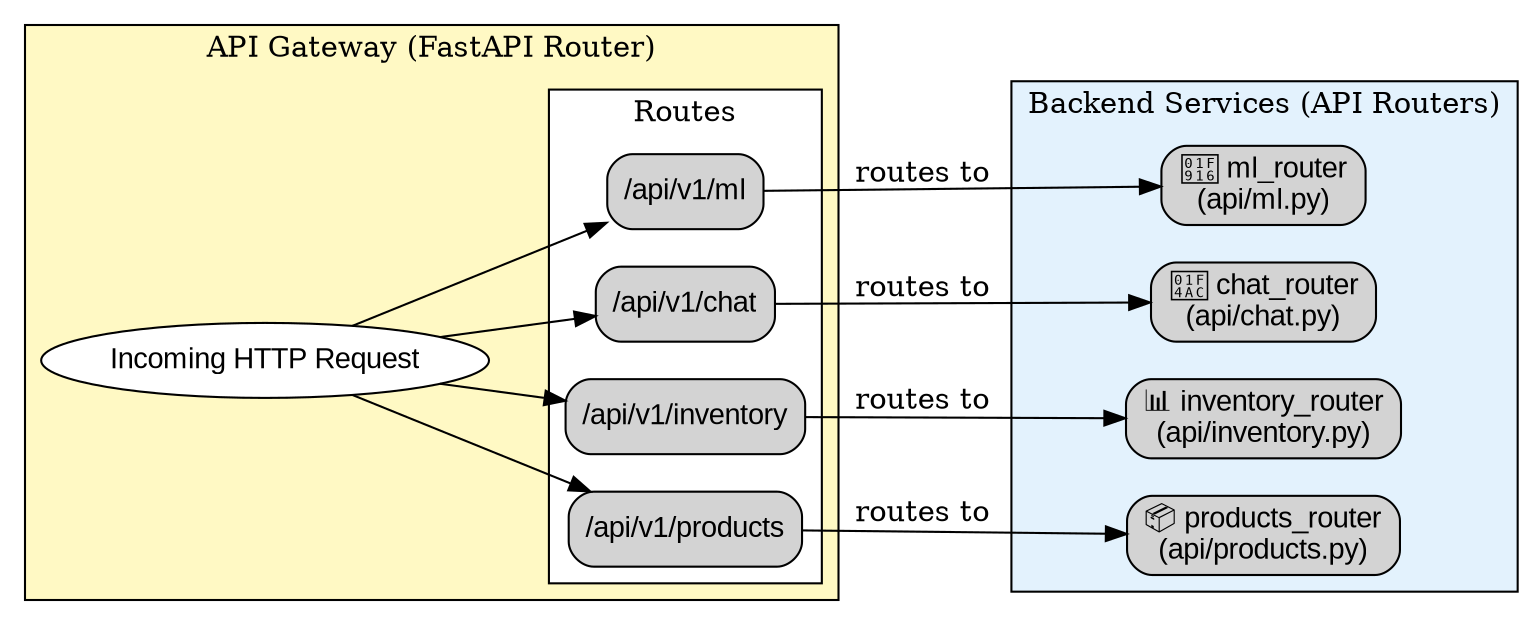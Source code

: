 digraph ApiGatewayFlow {
    rankdir=LR;
    node [shape=box, style="rounded,filled", fontname="Arial"];

    subgraph cluster_gateway {
        label="API Gateway (FastAPI Router)";
        bgcolor="#FFF9C4";
        
        api_gateway [label="Incoming HTTP Request", shape=ellipse, style=filled, fillcolor="#FFFFFF"];

        subgraph cluster_routes {
            label="Routes";
            bgcolor="#FFFFFF";
            products_route [label="/api/v1/products"];
            inventory_route [label="/api/v1/inventory"];
            chat_route [label="/api/v1/chat"];
            ml_route [label="/api/v1/ml"];
        }
    }

    subgraph cluster_services {
        label="Backend Services (API Routers)";
        bgcolor="#E3F2FD";
        products_router [label="📦 products_router\n(api/products.py)"];
        inventory_router [label="📊 inventory_router\n(api/inventory.py)"];
        chat_router [label="💬 chat_router\n(api/chat.py)"];
        ml_router [label="🤖 ml_router\n(api/ml.py)"];
    }

    // Edges
    api_gateway -> products_route;
    api_gateway -> inventory_route;
    api_gateway -> chat_route;
    api_gateway -> ml_route;

    products_route -> products_router [label="routes to"];
    inventory_route -> inventory_router [label="routes to"];
    chat_route -> chat_router [label="routes to"];
    ml_route -> ml_router [label="routes to"];
}
